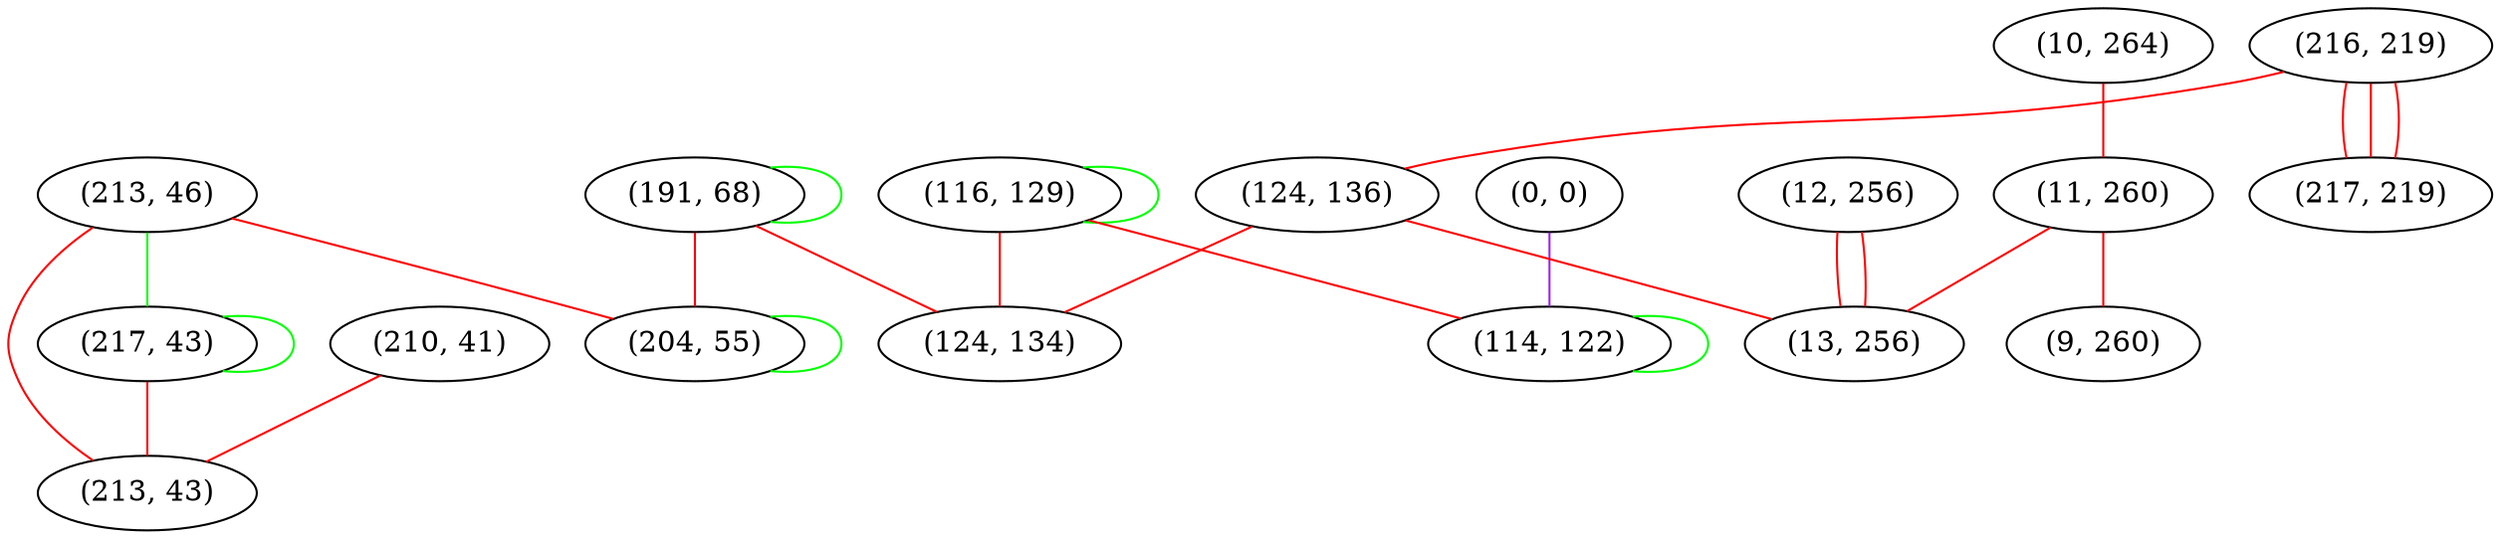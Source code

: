 graph "" {
"(213, 46)";
"(10, 264)";
"(217, 43)";
"(11, 260)";
"(210, 41)";
"(12, 256)";
"(191, 68)";
"(216, 219)";
"(116, 129)";
"(0, 0)";
"(124, 136)";
"(217, 219)";
"(9, 260)";
"(213, 43)";
"(204, 55)";
"(114, 122)";
"(124, 134)";
"(13, 256)";
"(213, 46)" -- "(204, 55)"  [color=red, key=0, weight=1];
"(213, 46)" -- "(217, 43)"  [color=green, key=0, weight=2];
"(213, 46)" -- "(213, 43)"  [color=red, key=0, weight=1];
"(10, 264)" -- "(11, 260)"  [color=red, key=0, weight=1];
"(217, 43)" -- "(217, 43)"  [color=green, key=0, weight=2];
"(217, 43)" -- "(213, 43)"  [color=red, key=0, weight=1];
"(11, 260)" -- "(13, 256)"  [color=red, key=0, weight=1];
"(11, 260)" -- "(9, 260)"  [color=red, key=0, weight=1];
"(210, 41)" -- "(213, 43)"  [color=red, key=0, weight=1];
"(12, 256)" -- "(13, 256)"  [color=red, key=0, weight=1];
"(12, 256)" -- "(13, 256)"  [color=red, key=1, weight=1];
"(191, 68)" -- "(191, 68)"  [color=green, key=0, weight=2];
"(191, 68)" -- "(204, 55)"  [color=red, key=0, weight=1];
"(191, 68)" -- "(124, 134)"  [color=red, key=0, weight=1];
"(216, 219)" -- "(217, 219)"  [color=red, key=0, weight=1];
"(216, 219)" -- "(217, 219)"  [color=red, key=1, weight=1];
"(216, 219)" -- "(217, 219)"  [color=red, key=2, weight=1];
"(216, 219)" -- "(124, 136)"  [color=red, key=0, weight=1];
"(116, 129)" -- "(116, 129)"  [color=green, key=0, weight=2];
"(116, 129)" -- "(124, 134)"  [color=red, key=0, weight=1];
"(116, 129)" -- "(114, 122)"  [color=red, key=0, weight=1];
"(0, 0)" -- "(114, 122)"  [color=purple, key=0, weight=4];
"(124, 136)" -- "(124, 134)"  [color=red, key=0, weight=1];
"(124, 136)" -- "(13, 256)"  [color=red, key=0, weight=1];
"(204, 55)" -- "(204, 55)"  [color=green, key=0, weight=2];
"(114, 122)" -- "(114, 122)"  [color=green, key=0, weight=2];
}
